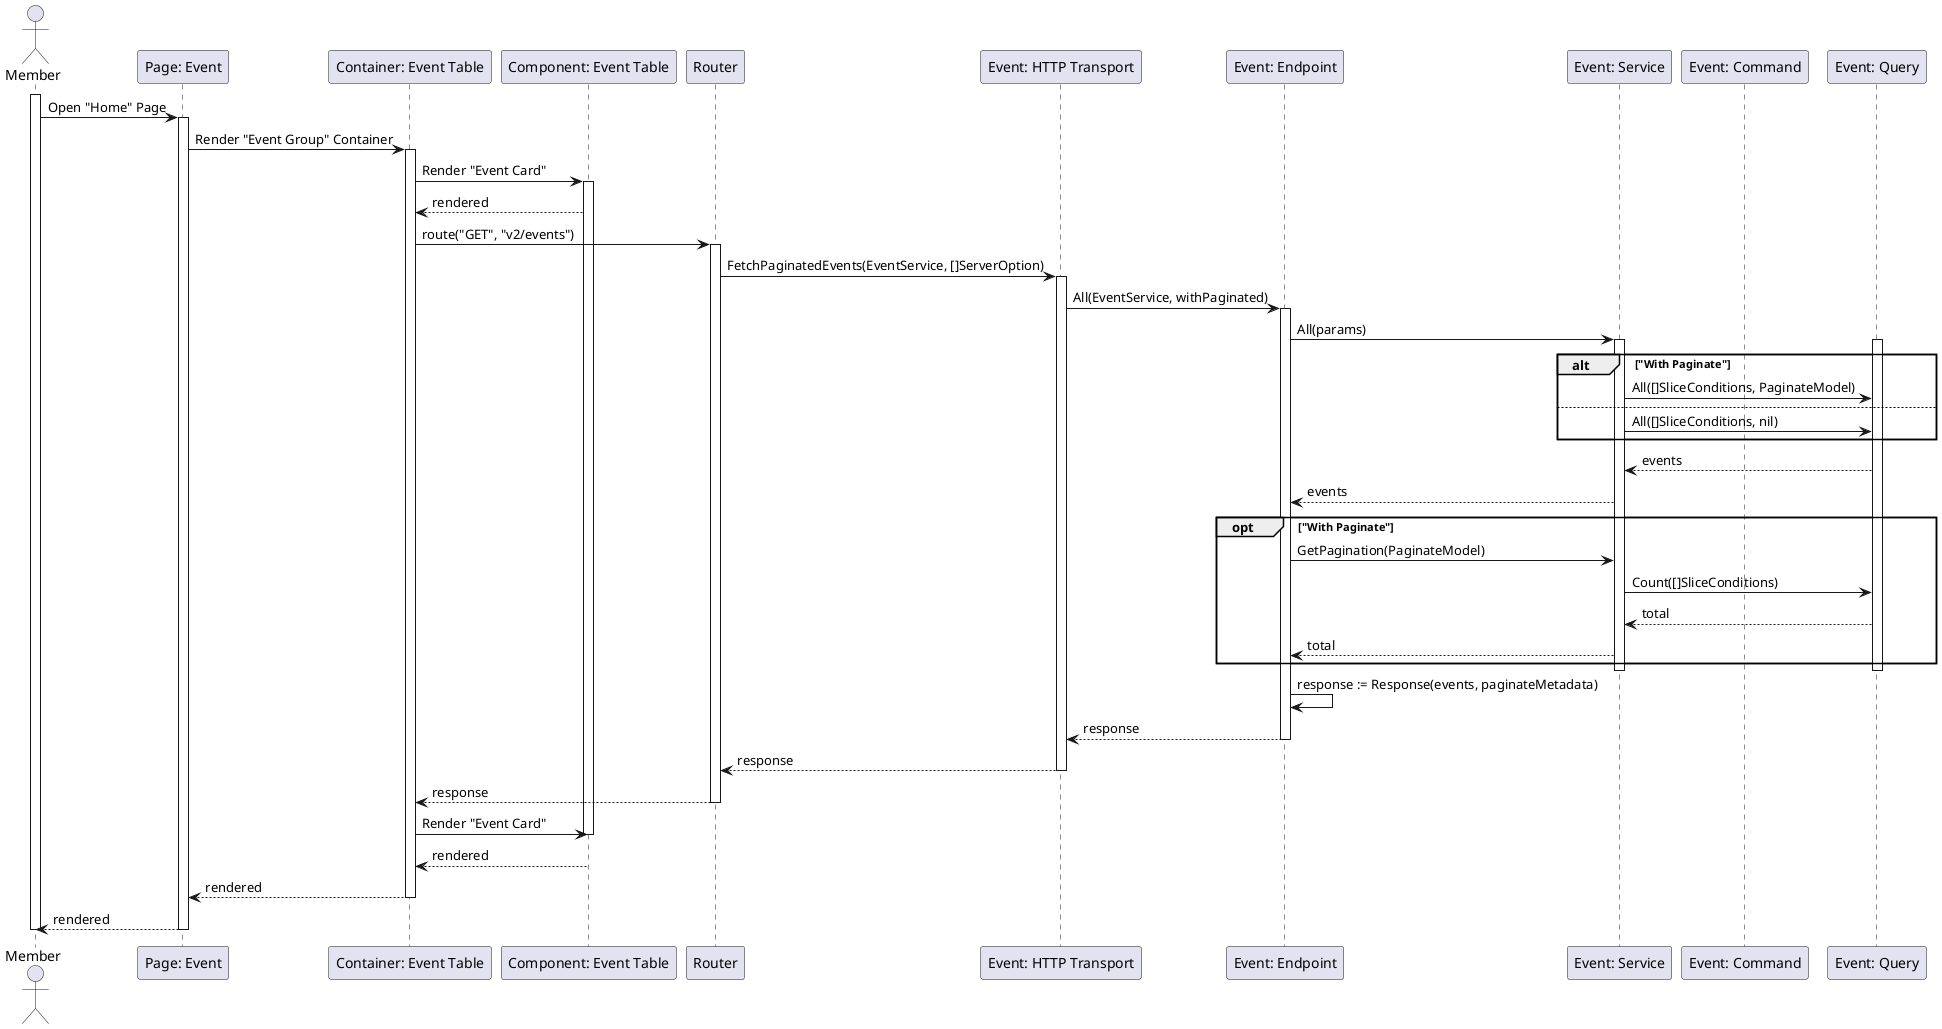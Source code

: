 @startuml DeleteEvent_Member

actor Member
participant "Page: Event" as EventPage
participant "Container: Event Table" as EventTableContainer
participant "Component: Event Table" as EventTable
participant "Router" as Router
participant "Event: HTTP Transport" as EventHTTPTransport
participant "Event: Endpoint" as EventEndpoint
participant "Event: Service" as EventService
participant "Event: Command" as EventCommand
participant "Event: Query" as EventQuery

activate Member

Member->EventPage: Open "Home" Page
activate EventPage
EventPage->EventTableContainer: Render "Event Group" Container
activate EventTableContainer
EventTableContainer->EventTable: Render "Event Card"
activate EventTable
EventTable-->EventTableContainer: rendered
EventTableContainer->Router: route("GET", "v2/events")
activate Router
Router->EventHTTPTransport: FetchPaginatedEvents(EventService, []ServerOption)
activate EventHTTPTransport
EventHTTPTransport->EventEndpoint: All(EventService, withPaginated)
activate EventEndpoint
EventEndpoint->EventService: All(params)

activate EventService
activate EventQuery
alt "With Paginate"
    EventService->EventQuery: All([]SliceConditions, PaginateModel)
else
    EventService->EventQuery: All([]SliceConditions, nil)
end
EventQuery-->EventService: events
EventService-->EventEndpoint: events

opt "With Paginate"
    EventEndpoint->EventService: GetPagination(PaginateModel)
    EventService->EventQuery: Count([]SliceConditions)
    EventQuery-->EventService: total
    EventService-->EventEndpoint: total
end
deactivate EventQuery
deactivate EventService

EventEndpoint->EventEndpoint: response := Response(events, paginateMetadata)
EventEndpoint-->EventHTTPTransport: response
deactivate EventEndpoint
EventHTTPTransport-->Router: response
deactivate EventHTTPTransport
Router-->EventTableContainer: response
deactivate Router
EventTableContainer->EventTable: Render "Event Card"
deactivate EventTable
EventTable-->EventTableContainer: rendered
EventTableContainer-->EventPage: rendered
deactivate EventTableContainer
EventPage-->Member: rendered
deactivate EventPage

deactivate Member

@enduml
